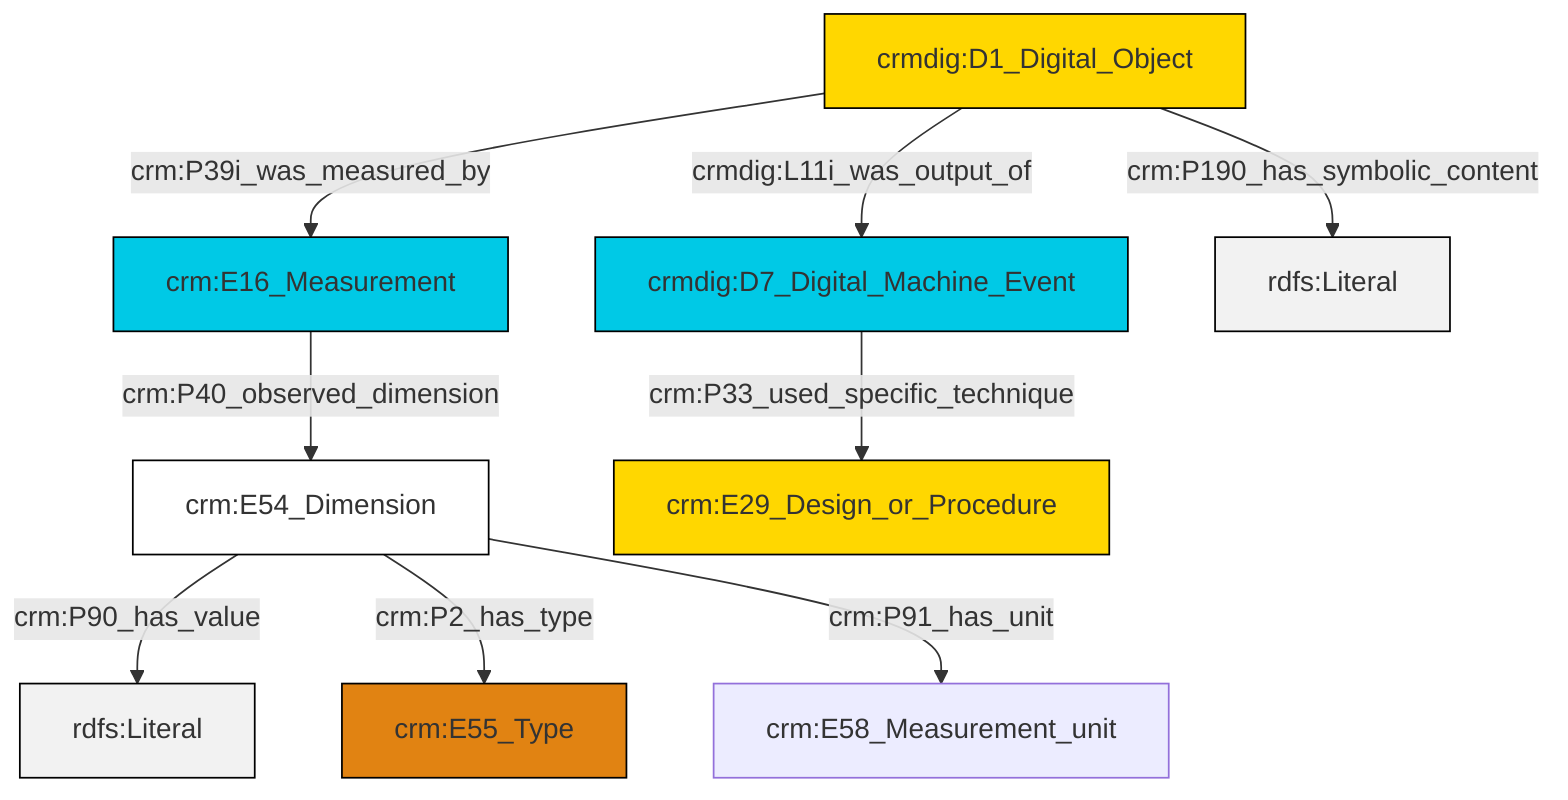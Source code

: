 graph TD
classDef Literal fill:#f2f2f2,stroke:#000000;
classDef CRM_Entity fill:#FFFFFF,stroke:#000000;
classDef Temporal_Entity fill:#00C9E6, stroke:#000000;
classDef Type fill:#E18312, stroke:#000000;
classDef Time-Span fill:#2C9C91, stroke:#000000;
classDef Appellation fill:#FFEB7F, stroke:#000000;
classDef Place fill:#008836, stroke:#000000;
classDef Persistent_Item fill:#B266B2, stroke:#000000;
classDef Conceptual_Object fill:#FFD700, stroke:#000000;
classDef Physical_Thing fill:#D2B48C, stroke:#000000;
classDef Actor fill:#f58aad, stroke:#000000;
classDef PC_Classes fill:#4ce600, stroke:#000000;
classDef Multi fill:#cccccc,stroke:#000000;

0["crm:E54_Dimension"]:::CRM_Entity -->|crm:P90_has_value| 1[rdfs:Literal]:::Literal
4["crmdig:D1_Digital_Object"]:::Conceptual_Object -->|crmdig:L11i_was_output_of| 2["crmdig:D7_Digital_Machine_Event"]:::Temporal_Entity
4["crmdig:D1_Digital_Object"]:::Conceptual_Object -->|crm:P39i_was_measured_by| 6["crm:E16_Measurement"]:::Temporal_Entity
0["crm:E54_Dimension"]:::CRM_Entity -->|crm:P2_has_type| 7["crm:E55_Type"]:::Type
0["crm:E54_Dimension"]:::CRM_Entity -->|crm:P91_has_unit| 10["crm:E58_Measurement_unit"]:::Default
2["crmdig:D7_Digital_Machine_Event"]:::Temporal_Entity -->|crm:P33_used_specific_technique| 8["crm:E29_Design_or_Procedure"]:::Conceptual_Object
6["crm:E16_Measurement"]:::Temporal_Entity -->|crm:P40_observed_dimension| 0["crm:E54_Dimension"]:::CRM_Entity
4["crmdig:D1_Digital_Object"]:::Conceptual_Object -->|crm:P190_has_symbolic_content| 14[rdfs:Literal]:::Literal